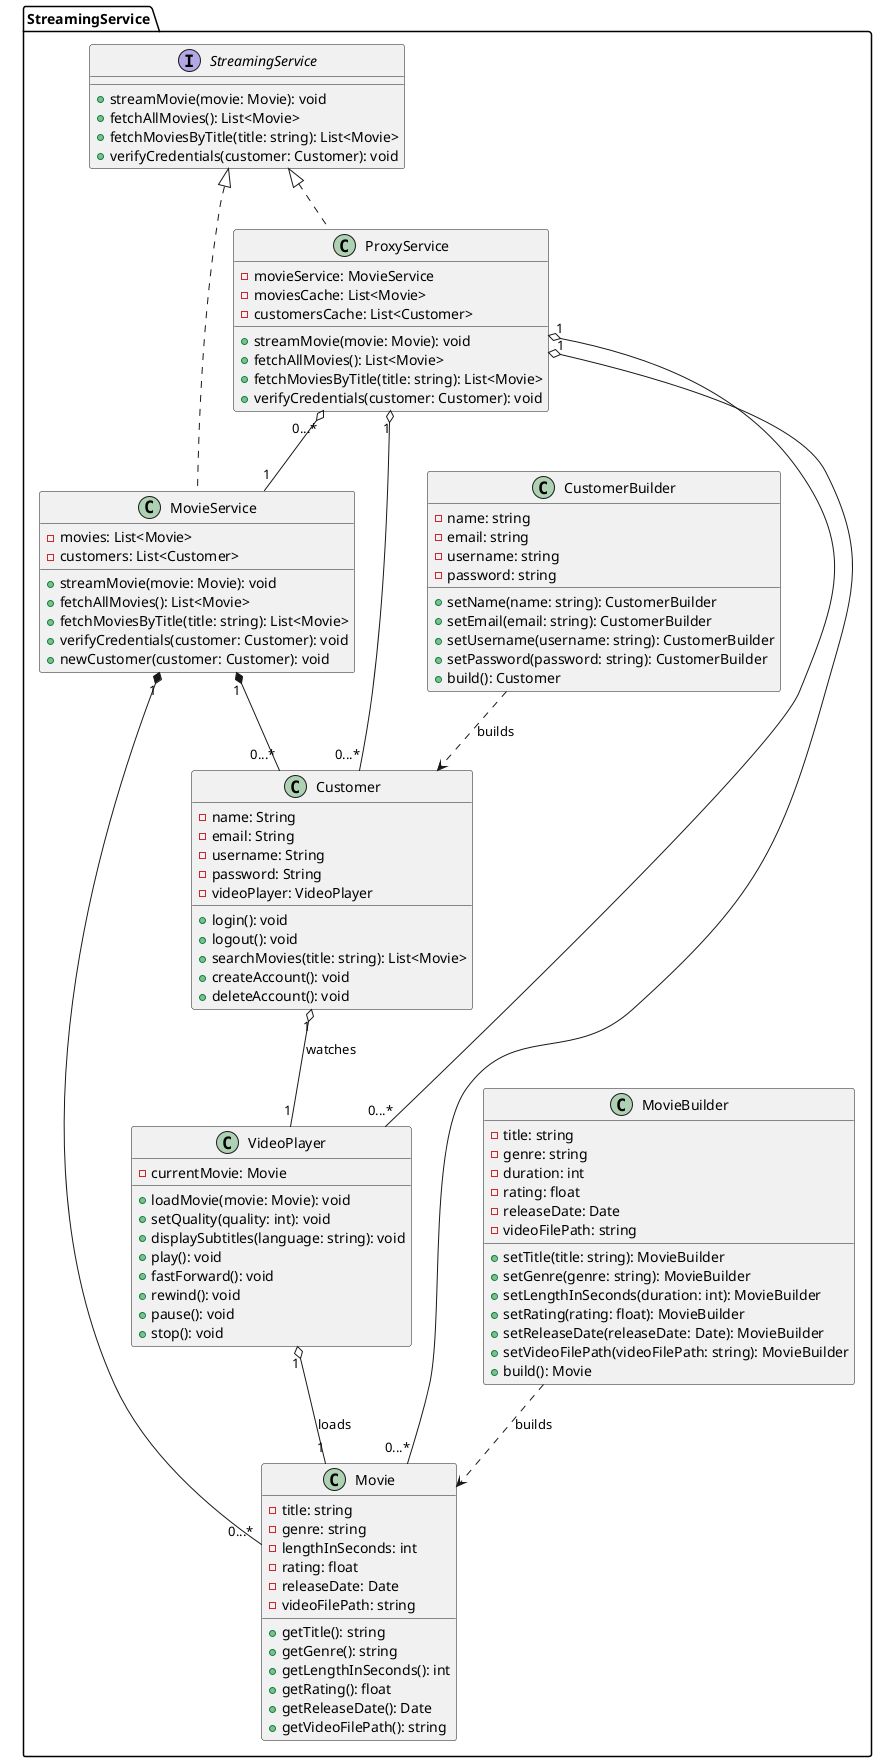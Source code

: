 @startuml

package "StreamingService" {
    top to bottom direction

    class Movie {
        - title: string
        - genre: string
        - lengthInSeconds: int
        - rating: float
        - releaseDate: Date
        - videoFilePath: string
        + getTitle(): string
        + getGenre(): string
        + getLengthInSeconds(): int
        + getRating(): float
        + getReleaseDate(): Date
        + getVideoFilePath(): string
    }

    class MovieBuilder {
        - title: string
        - genre: string
        - duration: int
        - rating: float
        - releaseDate: Date
        - videoFilePath: string
        + setTitle(title: string): MovieBuilder
        + setGenre(genre: string): MovieBuilder
        + setLengthInSeconds(duration: int): MovieBuilder
        + setRating(rating: float): MovieBuilder
        + setReleaseDate(releaseDate: Date): MovieBuilder
        + setVideoFilePath(videoFilePath: string): MovieBuilder
        + build(): Movie
    }

    class Customer {
        - name: String
        - email: String
        - username: String
        - password: String
        - videoPlayer: VideoPlayer
        + login(): void
        + logout(): void
        + searchMovies(title: string): List<Movie>
        + createAccount(): void
        + deleteAccount(): void
    }

    class CustomerBuilder {
        - name: string
        - email: string
        - username: string
        - password: string
        + setName(name: string): CustomerBuilder
        + setEmail(email: string): CustomerBuilder
        + setUsername(username: string): CustomerBuilder
        + setPassword(password: string): CustomerBuilder
        + build(): Customer
    }

    interface StreamingService {
        + streamMovie(movie: Movie): void
        + fetchAllMovies(): List<Movie>
        + fetchMoviesByTitle(title: string): List<Movie>
        + verifyCredentials(customer: Customer): void
    }

    class MovieService implements StreamingService {
        - movies: List<Movie>
        - customers: List<Customer>
        + streamMovie(movie: Movie): void
        + fetchAllMovies(): List<Movie>
        + fetchMoviesByTitle(title: string): List<Movie>
        + verifyCredentials(customer: Customer): void
        + newCustomer(customer: Customer): void
    }

    class ProxyService implements StreamingService {
        - movieService: MovieService
        - moviesCache: List<Movie>
        - customersCache: List<Customer>
        + streamMovie(movie: Movie): void
        + fetchAllMovies(): List<Movie>
        + fetchMoviesByTitle(title: string): List<Movie>
        + verifyCredentials(customer: Customer): void
    }

    class VideoPlayer {
        - currentMovie: Movie
        + loadMovie(movie: Movie): void
        + setQuality(quality: int): void
        + displaySubtitles(language: string): void
        + play(): void
        + fastForward(): void
        + rewind(): void
        + pause(): void
        + stop(): void
    }

    MovieBuilder ..> Movie : builds
    CustomerBuilder ..> Customer : builds

    MovieService "1" *-- "0...*" Movie
    MovieService "1" *-- "0...*" Customer

    ProxyService "1" o-- "0...*" Movie
    ProxyService "1" o-- "0...*" Customer
    ProxyService "0...*" o-- "1" MovieService

    VideoPlayer "1" o-- "1" Movie : loads
    ProxyService "1" o-- "0...*" VideoPlayer

    Customer "1" o-- "1" VideoPlayer : watches
}
@enduml

